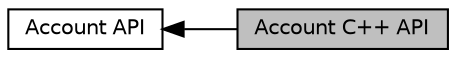digraph "Account C++ API"
{
  edge [fontname="Helvetica",fontsize="10",labelfontname="Helvetica",labelfontsize="10"];
  node [fontname="Helvetica",fontsize="10",shape=record];
  rankdir=LR;
  Node1 [label="Account API",height=0.2,width=0.4,color="black", fillcolor="white", style="filled",URL="$group__accountapi.html",tooltip="Define API for querying account data. "];
  Node0 [label="Account C++ API",height=0.2,width=0.4,color="black", fillcolor="grey75", style="filled", fontcolor="black"];
  Node1->Node0 [shape=plaintext, dir="back", style="solid"];
}
